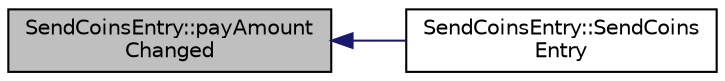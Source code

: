 digraph "SendCoinsEntry::payAmountChanged"
{
  edge [fontname="Helvetica",fontsize="10",labelfontname="Helvetica",labelfontsize="10"];
  node [fontname="Helvetica",fontsize="10",shape=record];
  rankdir="LR";
  Node86 [label="SendCoinsEntry::payAmount\lChanged",height=0.2,width=0.4,color="black", fillcolor="grey75", style="filled", fontcolor="black"];
  Node86 -> Node87 [dir="back",color="midnightblue",fontsize="10",style="solid",fontname="Helvetica"];
  Node87 [label="SendCoinsEntry::SendCoins\lEntry",height=0.2,width=0.4,color="black", fillcolor="white", style="filled",URL="$class_send_coins_entry.html#a1c385963cf2dd2eb618720908988d037"];
}
